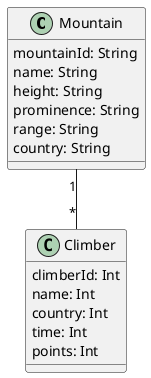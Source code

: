 @startuml "Climbing"


class Mountain{
  mountainId: String
  name: String
  height: String
  prominence: String
  range: String
  country: String
}

class Climber{
  climberId: Int
  name: Int
  country: Int
  time: Int
  points: Int
}



Mountain "1" -- "*" Climber


@enduml